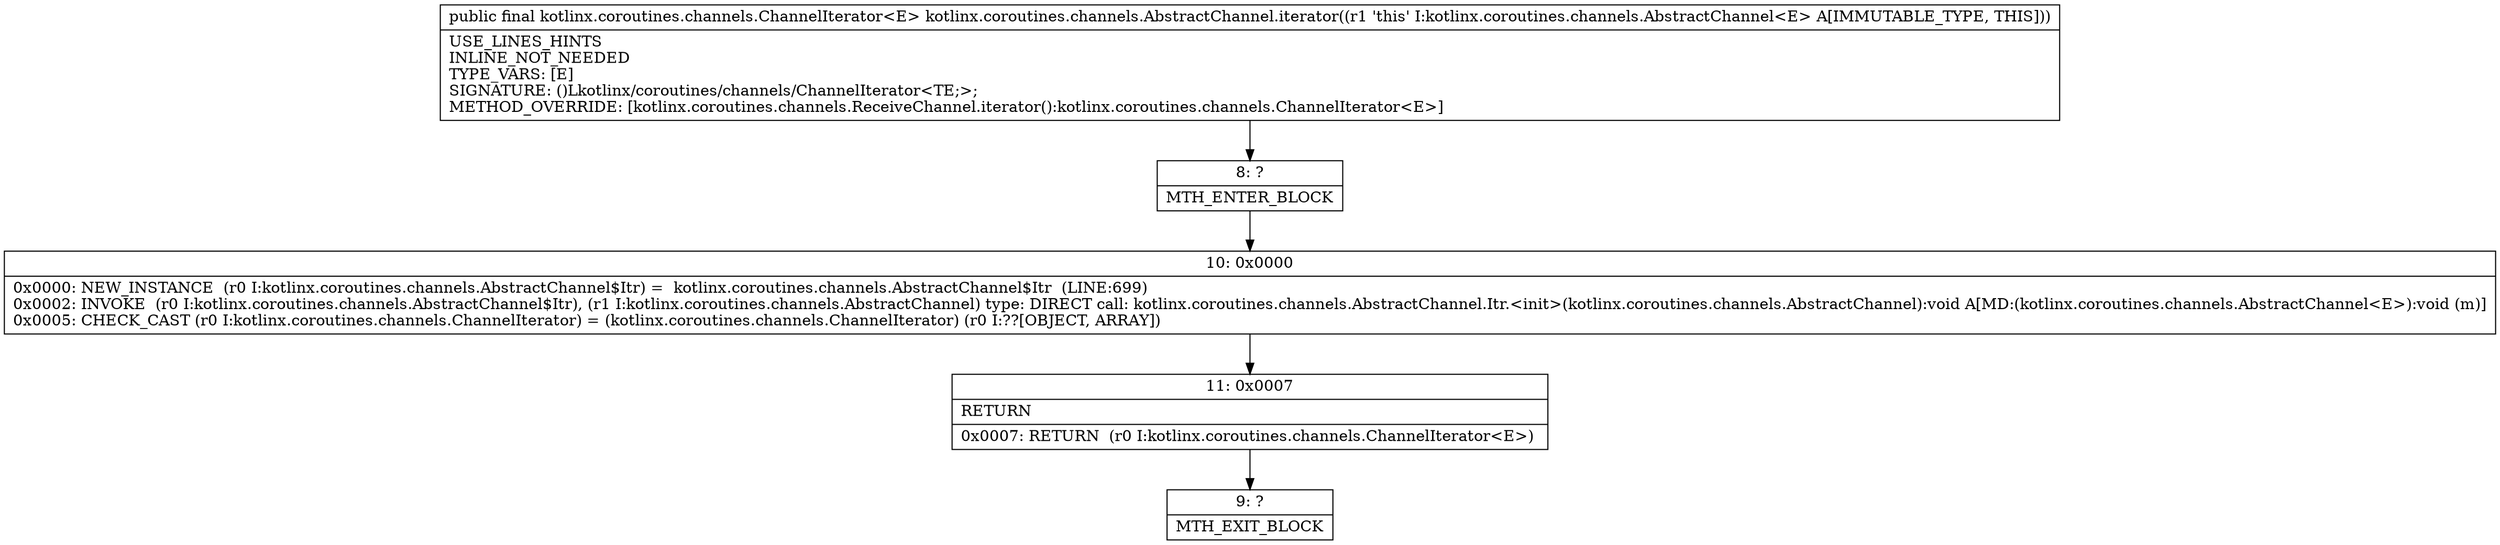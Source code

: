 digraph "CFG forkotlinx.coroutines.channels.AbstractChannel.iterator()Lkotlinx\/coroutines\/channels\/ChannelIterator;" {
Node_8 [shape=record,label="{8\:\ ?|MTH_ENTER_BLOCK\l}"];
Node_10 [shape=record,label="{10\:\ 0x0000|0x0000: NEW_INSTANCE  (r0 I:kotlinx.coroutines.channels.AbstractChannel$Itr) =  kotlinx.coroutines.channels.AbstractChannel$Itr  (LINE:699)\l0x0002: INVOKE  (r0 I:kotlinx.coroutines.channels.AbstractChannel$Itr), (r1 I:kotlinx.coroutines.channels.AbstractChannel) type: DIRECT call: kotlinx.coroutines.channels.AbstractChannel.Itr.\<init\>(kotlinx.coroutines.channels.AbstractChannel):void A[MD:(kotlinx.coroutines.channels.AbstractChannel\<E\>):void (m)]\l0x0005: CHECK_CAST (r0 I:kotlinx.coroutines.channels.ChannelIterator) = (kotlinx.coroutines.channels.ChannelIterator) (r0 I:??[OBJECT, ARRAY]) \l}"];
Node_11 [shape=record,label="{11\:\ 0x0007|RETURN\l|0x0007: RETURN  (r0 I:kotlinx.coroutines.channels.ChannelIterator\<E\>) \l}"];
Node_9 [shape=record,label="{9\:\ ?|MTH_EXIT_BLOCK\l}"];
MethodNode[shape=record,label="{public final kotlinx.coroutines.channels.ChannelIterator\<E\> kotlinx.coroutines.channels.AbstractChannel.iterator((r1 'this' I:kotlinx.coroutines.channels.AbstractChannel\<E\> A[IMMUTABLE_TYPE, THIS]))  | USE_LINES_HINTS\lINLINE_NOT_NEEDED\lTYPE_VARS: [E]\lSIGNATURE: ()Lkotlinx\/coroutines\/channels\/ChannelIterator\<TE;\>;\lMETHOD_OVERRIDE: [kotlinx.coroutines.channels.ReceiveChannel.iterator():kotlinx.coroutines.channels.ChannelIterator\<E\>]\l}"];
MethodNode -> Node_8;Node_8 -> Node_10;
Node_10 -> Node_11;
Node_11 -> Node_9;
}

